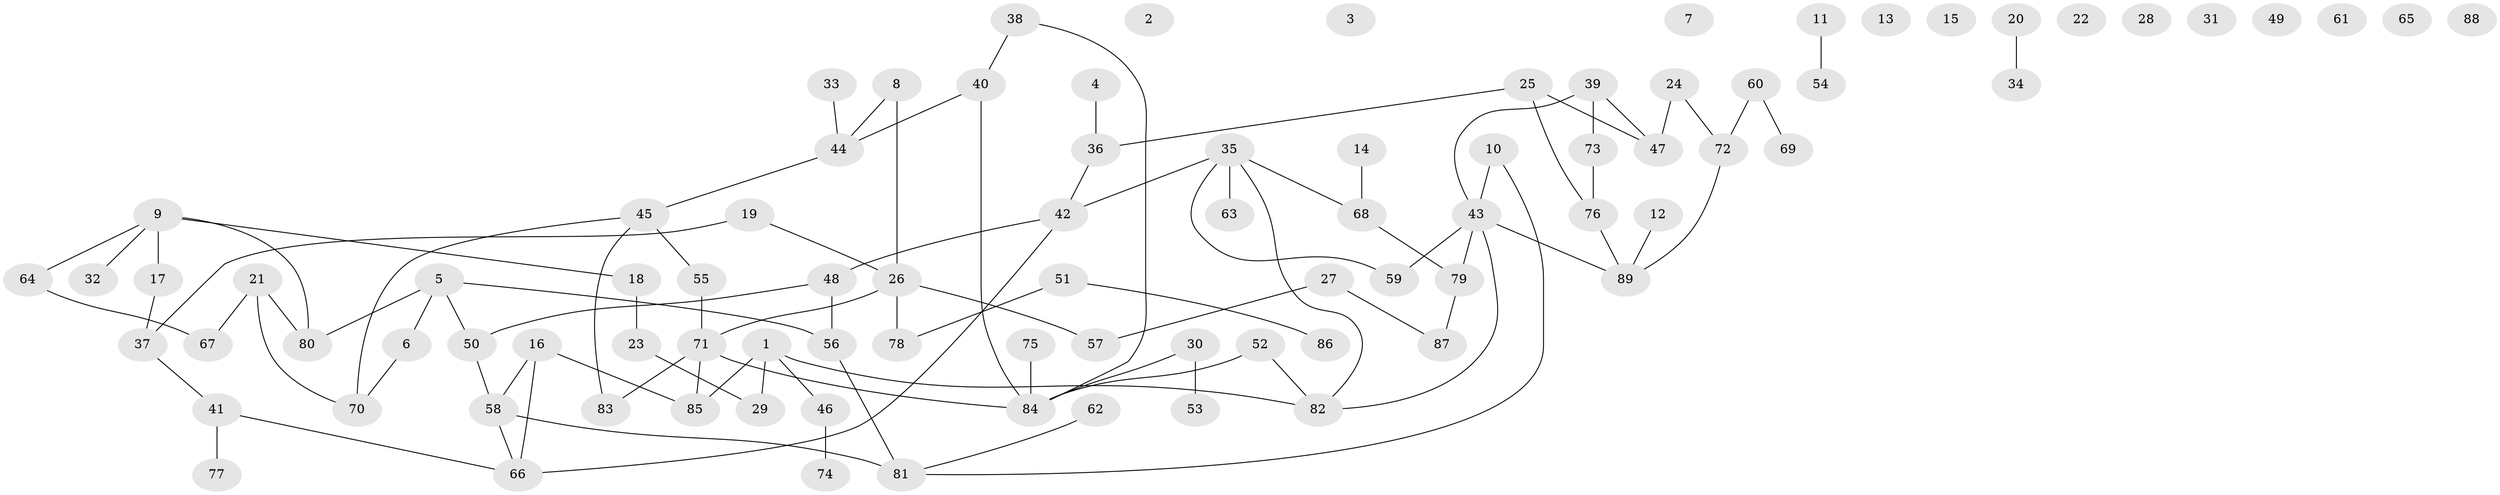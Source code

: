 // Generated by graph-tools (version 1.1) at 2025/12/03/09/25 04:12:56]
// undirected, 89 vertices, 98 edges
graph export_dot {
graph [start="1"]
  node [color=gray90,style=filled];
  1;
  2;
  3;
  4;
  5;
  6;
  7;
  8;
  9;
  10;
  11;
  12;
  13;
  14;
  15;
  16;
  17;
  18;
  19;
  20;
  21;
  22;
  23;
  24;
  25;
  26;
  27;
  28;
  29;
  30;
  31;
  32;
  33;
  34;
  35;
  36;
  37;
  38;
  39;
  40;
  41;
  42;
  43;
  44;
  45;
  46;
  47;
  48;
  49;
  50;
  51;
  52;
  53;
  54;
  55;
  56;
  57;
  58;
  59;
  60;
  61;
  62;
  63;
  64;
  65;
  66;
  67;
  68;
  69;
  70;
  71;
  72;
  73;
  74;
  75;
  76;
  77;
  78;
  79;
  80;
  81;
  82;
  83;
  84;
  85;
  86;
  87;
  88;
  89;
  1 -- 29;
  1 -- 46;
  1 -- 82;
  1 -- 85;
  4 -- 36;
  5 -- 6;
  5 -- 50;
  5 -- 56;
  5 -- 80;
  6 -- 70;
  8 -- 26;
  8 -- 44;
  9 -- 17;
  9 -- 18;
  9 -- 32;
  9 -- 64;
  9 -- 80;
  10 -- 43;
  10 -- 81;
  11 -- 54;
  12 -- 89;
  14 -- 68;
  16 -- 58;
  16 -- 66;
  16 -- 85;
  17 -- 37;
  18 -- 23;
  19 -- 26;
  19 -- 37;
  20 -- 34;
  21 -- 67;
  21 -- 70;
  21 -- 80;
  23 -- 29;
  24 -- 47;
  24 -- 72;
  25 -- 36;
  25 -- 47;
  25 -- 76;
  26 -- 57;
  26 -- 71;
  26 -- 78;
  27 -- 57;
  27 -- 87;
  30 -- 53;
  30 -- 84;
  33 -- 44;
  35 -- 42;
  35 -- 59;
  35 -- 63;
  35 -- 68;
  35 -- 82;
  36 -- 42;
  37 -- 41;
  38 -- 40;
  38 -- 84;
  39 -- 43;
  39 -- 47;
  39 -- 73;
  40 -- 44;
  40 -- 84;
  41 -- 66;
  41 -- 77;
  42 -- 48;
  42 -- 66;
  43 -- 59;
  43 -- 79;
  43 -- 82;
  43 -- 89;
  44 -- 45;
  45 -- 55;
  45 -- 70;
  45 -- 83;
  46 -- 74;
  48 -- 50;
  48 -- 56;
  50 -- 58;
  51 -- 78;
  51 -- 86;
  52 -- 82;
  52 -- 84;
  55 -- 71;
  56 -- 81;
  58 -- 66;
  58 -- 81;
  60 -- 69;
  60 -- 72;
  62 -- 81;
  64 -- 67;
  68 -- 79;
  71 -- 83;
  71 -- 84;
  71 -- 85;
  72 -- 89;
  73 -- 76;
  75 -- 84;
  76 -- 89;
  79 -- 87;
}
